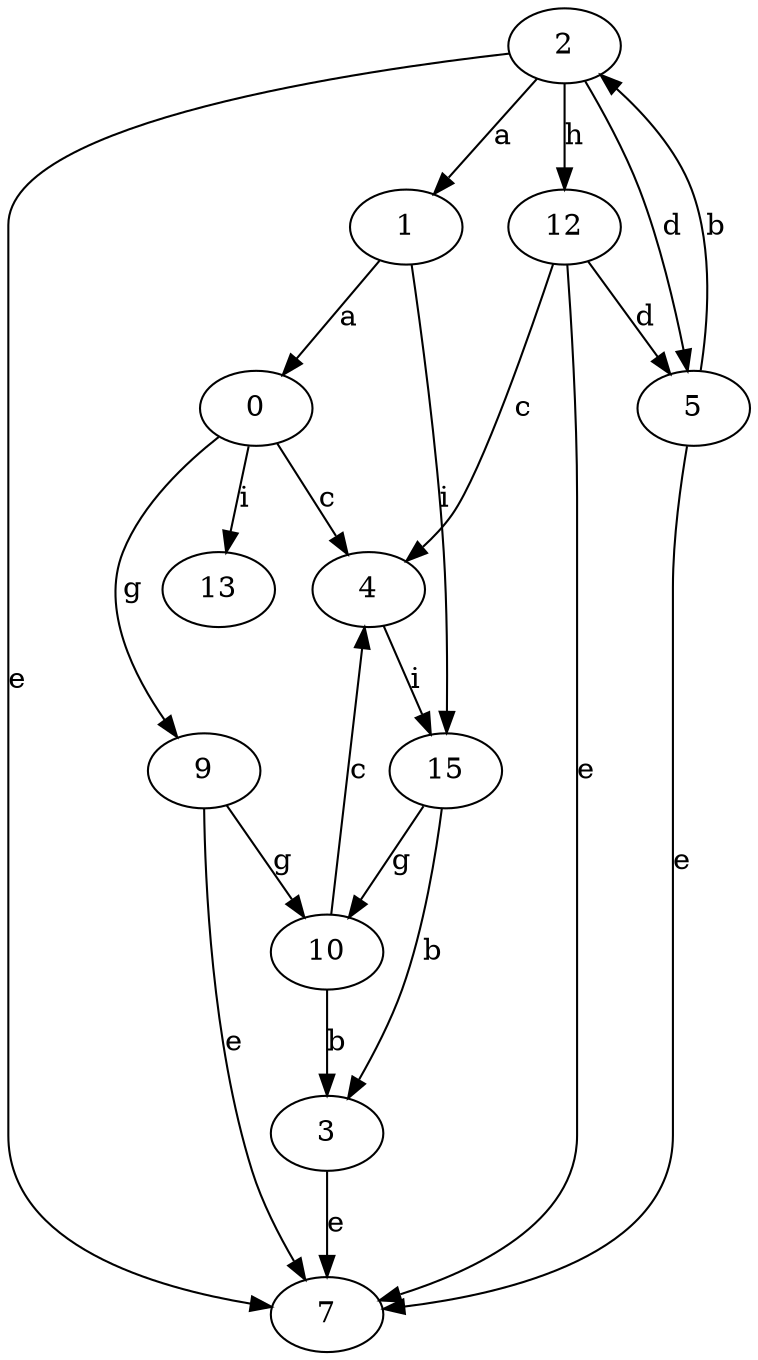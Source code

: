 strict digraph  {
0;
1;
2;
3;
4;
5;
7;
9;
10;
12;
13;
15;
0 -> 4  [label=c];
0 -> 9  [label=g];
0 -> 13  [label=i];
1 -> 0  [label=a];
1 -> 15  [label=i];
2 -> 1  [label=a];
2 -> 5  [label=d];
2 -> 7  [label=e];
2 -> 12  [label=h];
3 -> 7  [label=e];
4 -> 15  [label=i];
5 -> 2  [label=b];
5 -> 7  [label=e];
9 -> 7  [label=e];
9 -> 10  [label=g];
10 -> 3  [label=b];
10 -> 4  [label=c];
12 -> 4  [label=c];
12 -> 5  [label=d];
12 -> 7  [label=e];
15 -> 3  [label=b];
15 -> 10  [label=g];
}
